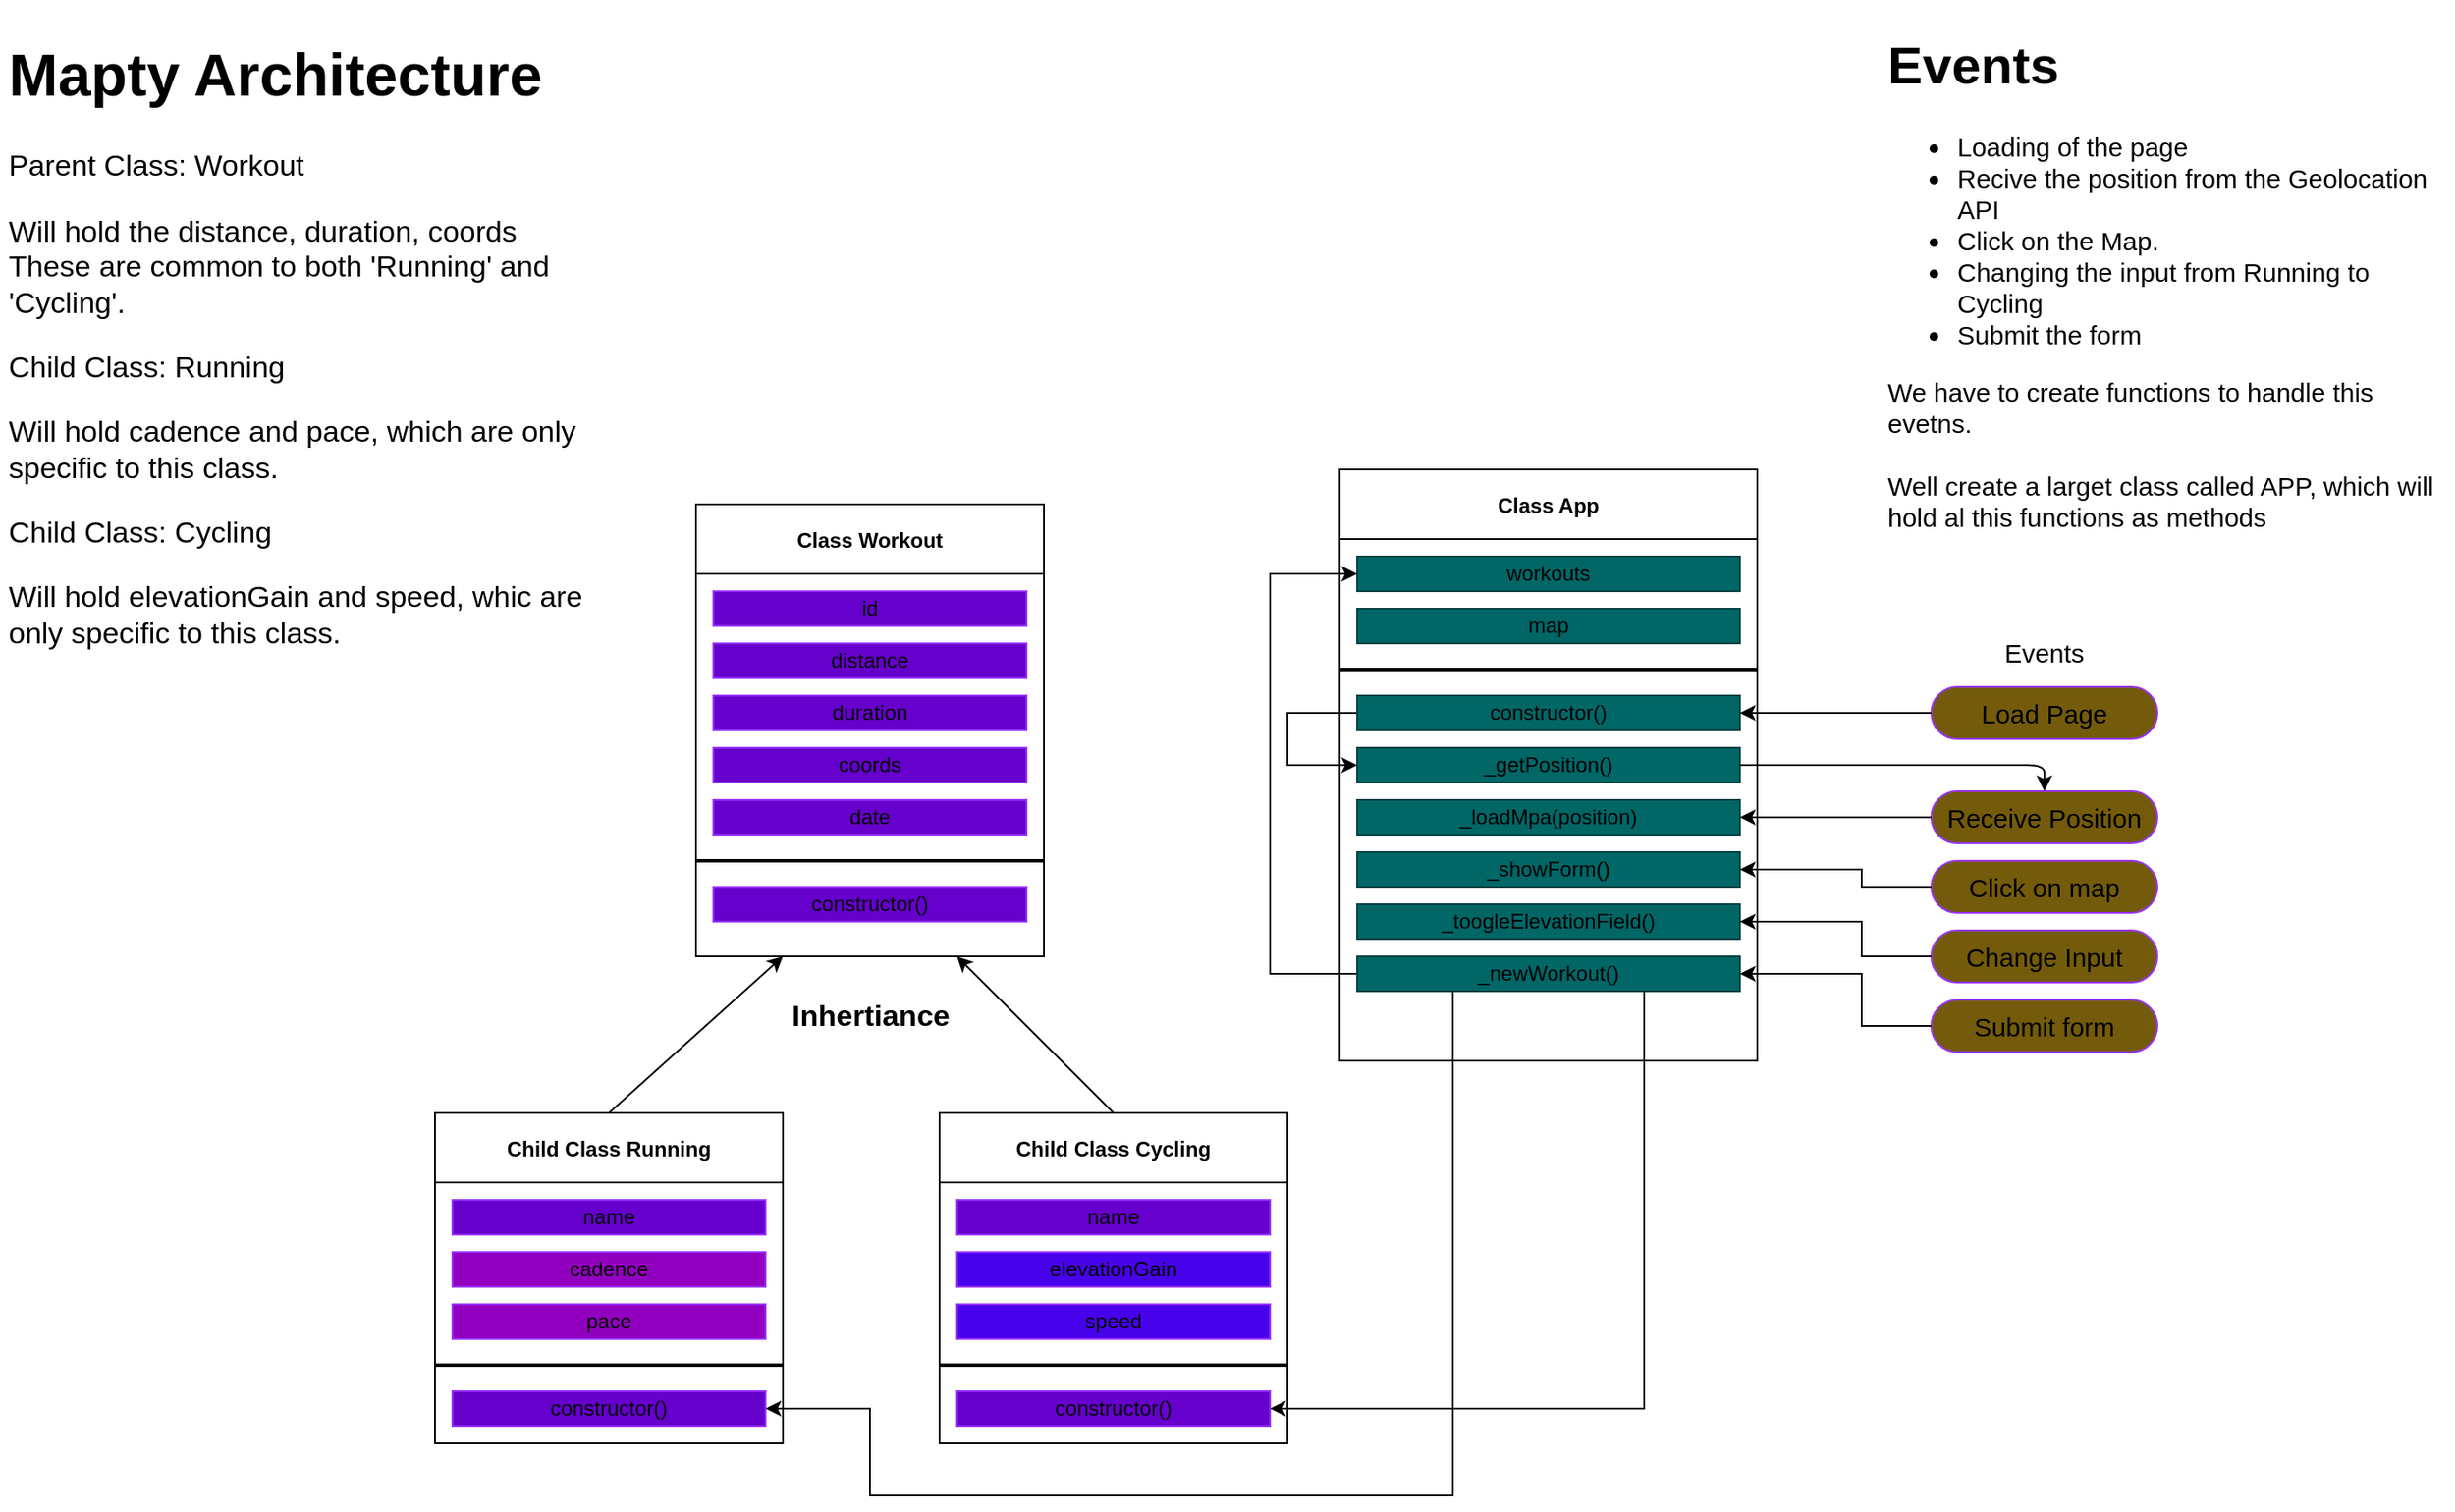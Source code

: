<mxfile>
    <diagram id="M8T6_hn9bt3uS4-zi-bB" name="Page-1">
        <mxGraphModel dx="2494" dy="1417" grid="0" gridSize="10" guides="1" tooltips="1" connect="1" arrows="1" fold="1" page="0" pageScale="1" pageWidth="1100" pageHeight="850" background="none" math="0" shadow="0">
            <root>
                <mxCell id="0"/>
                <mxCell id="1" parent="0"/>
                <mxCell id="2" value="Class Workout" style="swimlane;startSize=40;" parent="1" vertex="1">
                    <mxGeometry x="-610" y="-510" width="200" height="260" as="geometry">
                        <mxRectangle x="130" y="180" width="130" height="40" as="alternateBounds"/>
                    </mxGeometry>
                </mxCell>
                <mxCell id="7" value="" style="line;strokeWidth=2;html=1;labelBackgroundColor=none;labelBorderColor=none;fontColor=default;fillColor=#0066CC;" parent="2" vertex="1">
                    <mxGeometry y="200" width="200" height="10" as="geometry"/>
                </mxCell>
                <mxCell id="10" value="id" style="whiteSpace=wrap;html=1;labelBackgroundColor=none;labelBorderColor=none;fontColor=default;strokeColor=#9933FF;fillColor=#6600CC;" parent="2" vertex="1">
                    <mxGeometry x="10" y="50" width="180" height="20" as="geometry"/>
                </mxCell>
                <mxCell id="11" value="distance" style="whiteSpace=wrap;html=1;labelBackgroundColor=none;labelBorderColor=none;fontColor=default;strokeColor=#9933FF;fillColor=#6600CC;" parent="2" vertex="1">
                    <mxGeometry x="10" y="80" width="180" height="20" as="geometry"/>
                </mxCell>
                <mxCell id="12" value="duration" style="whiteSpace=wrap;html=1;labelBackgroundColor=none;labelBorderColor=none;fontColor=default;strokeColor=#9933FF;fillColor=#6600CC;" parent="2" vertex="1">
                    <mxGeometry x="10" y="110" width="180" height="20" as="geometry"/>
                </mxCell>
                <mxCell id="13" value="coords" style="whiteSpace=wrap;html=1;labelBackgroundColor=none;labelBorderColor=none;fontColor=default;strokeColor=#9933FF;fillColor=#6600CC;" parent="2" vertex="1">
                    <mxGeometry x="10" y="140" width="180" height="20" as="geometry"/>
                </mxCell>
                <mxCell id="14" value="date" style="whiteSpace=wrap;html=1;labelBackgroundColor=none;labelBorderColor=none;fontColor=default;strokeColor=#9933FF;fillColor=#6600CC;" parent="2" vertex="1">
                    <mxGeometry x="10" y="170" width="180" height="20" as="geometry"/>
                </mxCell>
                <mxCell id="15" value="constructor()" style="whiteSpace=wrap;html=1;labelBackgroundColor=none;labelBorderColor=none;fontColor=default;strokeColor=#9933FF;fillColor=#6600CC;" parent="2" vertex="1">
                    <mxGeometry x="10" y="220" width="180" height="20" as="geometry"/>
                </mxCell>
                <mxCell id="16" value="Inhertiance" style="text;strokeColor=none;fillColor=none;html=1;fontSize=17;fontStyle=1;verticalAlign=middle;align=center;labelBackgroundColor=none;labelBorderColor=none;fontColor=default;" parent="1" vertex="1">
                    <mxGeometry x="-582.5" y="-230" width="145" height="30" as="geometry"/>
                </mxCell>
                <mxCell id="31" style="edgeStyle=none;html=1;exitX=0.5;exitY=0;exitDx=0;exitDy=0;entryX=0.25;entryY=1;entryDx=0;entryDy=0;fontSize=17;fontColor=default;" parent="1" source="17" target="2" edge="1">
                    <mxGeometry relative="1" as="geometry"/>
                </mxCell>
                <mxCell id="17" value="Child Class Running" style="swimlane;startSize=40;" parent="1" vertex="1">
                    <mxGeometry x="-760" y="-160" width="200" height="190" as="geometry">
                        <mxRectangle x="130" y="180" width="130" height="40" as="alternateBounds"/>
                    </mxGeometry>
                </mxCell>
                <mxCell id="18" value="" style="line;strokeWidth=2;html=1;labelBackgroundColor=none;labelBorderColor=none;fontColor=default;fillColor=#0066CC;" parent="17" vertex="1">
                    <mxGeometry y="80" width="200" height="130" as="geometry"/>
                </mxCell>
                <mxCell id="19" value="name" style="whiteSpace=wrap;html=1;labelBackgroundColor=none;labelBorderColor=none;fontColor=default;strokeColor=#9933FF;fillColor=#6600CC;" parent="17" vertex="1">
                    <mxGeometry x="10" y="50" width="180" height="20" as="geometry"/>
                </mxCell>
                <mxCell id="20" value="cadence" style="whiteSpace=wrap;html=1;labelBackgroundColor=none;labelBorderColor=none;fontColor=default;strokeColor=#9933FF;fillColor=#9200BF;" parent="17" vertex="1">
                    <mxGeometry x="10" y="80" width="180" height="20" as="geometry"/>
                </mxCell>
                <mxCell id="21" value="pace" style="whiteSpace=wrap;html=1;labelBackgroundColor=none;labelBorderColor=none;fontColor=default;strokeColor=#9933FF;fillColor=#9200BF;" parent="17" vertex="1">
                    <mxGeometry x="10" y="110" width="180" height="20" as="geometry"/>
                </mxCell>
                <mxCell id="24" value="constructor()" style="whiteSpace=wrap;html=1;labelBackgroundColor=none;labelBorderColor=none;fontColor=default;strokeColor=#9933FF;fillColor=#6600CC;" parent="17" vertex="1">
                    <mxGeometry x="10" y="160" width="180" height="20" as="geometry"/>
                </mxCell>
                <mxCell id="32" style="edgeStyle=none;html=1;exitX=0.5;exitY=0;exitDx=0;exitDy=0;entryX=0.75;entryY=1;entryDx=0;entryDy=0;fontSize=17;fontColor=default;" parent="1" source="25" target="2" edge="1">
                    <mxGeometry relative="1" as="geometry"/>
                </mxCell>
                <mxCell id="25" value="Child Class Cycling" style="swimlane;startSize=40;" parent="1" vertex="1">
                    <mxGeometry x="-470" y="-160" width="200" height="190" as="geometry">
                        <mxRectangle x="-470" y="-160" width="130" height="40" as="alternateBounds"/>
                    </mxGeometry>
                </mxCell>
                <mxCell id="26" value="" style="line;strokeWidth=2;html=1;labelBackgroundColor=none;labelBorderColor=none;fontColor=default;fillColor=#0066CC;" parent="25" vertex="1">
                    <mxGeometry y="80" width="200" height="130" as="geometry"/>
                </mxCell>
                <mxCell id="27" value="name" style="whiteSpace=wrap;html=1;labelBackgroundColor=none;labelBorderColor=none;fontColor=default;strokeColor=#9933FF;fillColor=#6600CC;" parent="25" vertex="1">
                    <mxGeometry x="10" y="50" width="180" height="20" as="geometry"/>
                </mxCell>
                <mxCell id="28" value="elevationGain" style="whiteSpace=wrap;html=1;labelBackgroundColor=none;labelBorderColor=none;fontColor=default;strokeColor=#9933FF;fillColor=#4802EB;" parent="25" vertex="1">
                    <mxGeometry x="10" y="80" width="180" height="20" as="geometry"/>
                </mxCell>
                <mxCell id="29" value="speed" style="whiteSpace=wrap;html=1;labelBackgroundColor=none;labelBorderColor=none;fontColor=default;strokeColor=#9933FF;fillColor=#4802EB;" parent="25" vertex="1">
                    <mxGeometry x="10" y="110" width="180" height="20" as="geometry"/>
                </mxCell>
                <mxCell id="30" value="constructor()" style="whiteSpace=wrap;html=1;labelBackgroundColor=none;labelBorderColor=none;fontColor=default;strokeColor=#9933FF;fillColor=#6600CC;" parent="25" vertex="1">
                    <mxGeometry x="10" y="160" width="180" height="20" as="geometry"/>
                </mxCell>
                <mxCell id="34" value="&lt;h1&gt;Mapty Architecture&lt;/h1&gt;&lt;p&gt;Parent Class: Workout&lt;/p&gt;&lt;p&gt;Will hold the distance, duration, coords&lt;br&gt;These are common to both 'Running' and 'Cycling'.&lt;/p&gt;&lt;p&gt;Child Class: Running&amp;nbsp;&lt;/p&gt;&lt;p&gt;Will hold cadence and pace, which are only specific to this class.&lt;/p&gt;&lt;p&gt;Child Class: Cycling&lt;/p&gt;&lt;p&gt;Will hold elevationGain and speed, whic are only specific to this class.&lt;/p&gt;" style="text;html=1;strokeColor=none;fillColor=none;spacing=5;spacingTop=-20;whiteSpace=wrap;overflow=hidden;rounded=0;labelBackgroundColor=none;labelBorderColor=none;fontSize=17;fontColor=default;fontStyle=0" parent="1" vertex="1">
                    <mxGeometry x="-1010" y="-790" width="370" height="390" as="geometry"/>
                </mxCell>
                <mxCell id="41" value="&lt;h1&gt;Events&lt;/h1&gt;&lt;div&gt;&lt;ul&gt;&lt;li&gt;Loading of the page&lt;/li&gt;&lt;li&gt;&lt;span&gt;Recive the position from the Geolocation API&lt;/span&gt;&lt;/li&gt;&lt;li&gt;&lt;span&gt;Click on the Map.&lt;/span&gt;&lt;/li&gt;&lt;li&gt;&lt;span&gt;Changing the input from Running to Cycling&lt;/span&gt;&lt;/li&gt;&lt;li&gt;&lt;span&gt;Submit the form&lt;/span&gt;&lt;/li&gt;&lt;/ul&gt;&lt;div&gt;We have to create functions to handle this evetns.&lt;/div&gt;&lt;/div&gt;&lt;div&gt;&lt;br&gt;&lt;/div&gt;&lt;div&gt;Well create a larget class called APP, which will hold al this functions as methods&lt;/div&gt;" style="text;html=1;strokeColor=none;fillColor=none;spacing=5;spacingTop=-20;whiteSpace=wrap;overflow=hidden;rounded=0;labelBackgroundColor=none;labelBorderColor=none;fontSize=15;fontColor=default;" parent="1" vertex="1">
                    <mxGeometry x="70" y="-790" width="330" height="340" as="geometry"/>
                </mxCell>
                <mxCell id="42" value="" style="group" parent="1" vertex="1" connectable="0">
                    <mxGeometry x="100" y="-440" width="130" height="220" as="geometry"/>
                </mxCell>
                <mxCell id="35" value="Load Page" style="rounded=1;whiteSpace=wrap;html=1;labelBackgroundColor=none;labelBorderColor=none;fontSize=15;fontColor=default;strokeColor=#9933FF;fillColor=#735B0B;arcSize=50;" parent="42" vertex="1">
                    <mxGeometry y="35" width="130" height="30" as="geometry"/>
                </mxCell>
                <mxCell id="36" value="Receive Position" style="rounded=1;whiteSpace=wrap;html=1;labelBackgroundColor=none;labelBorderColor=none;fontSize=15;fontColor=default;strokeColor=#9933FF;fillColor=#735B0B;arcSize=50;" parent="42" vertex="1">
                    <mxGeometry y="95" width="130" height="30" as="geometry"/>
                </mxCell>
                <mxCell id="37" value="Click on map" style="rounded=1;whiteSpace=wrap;html=1;labelBackgroundColor=none;labelBorderColor=none;fontSize=15;fontColor=default;strokeColor=#9933FF;fillColor=#735B0B;arcSize=50;" parent="42" vertex="1">
                    <mxGeometry y="135" width="130" height="30" as="geometry"/>
                </mxCell>
                <mxCell id="38" value="Change Input" style="rounded=1;whiteSpace=wrap;html=1;labelBackgroundColor=none;labelBorderColor=none;fontSize=15;fontColor=default;strokeColor=#9933FF;fillColor=#735B0B;arcSize=50;" parent="42" vertex="1">
                    <mxGeometry y="175" width="130" height="30" as="geometry"/>
                </mxCell>
                <mxCell id="39" value="Submit form" style="rounded=1;whiteSpace=wrap;html=1;labelBackgroundColor=none;labelBorderColor=none;fontSize=15;fontColor=default;strokeColor=#9933FF;fillColor=#735B0B;arcSize=50;" parent="42" vertex="1">
                    <mxGeometry y="215" width="130" height="30" as="geometry"/>
                </mxCell>
                <mxCell id="40" value="Events" style="text;html=1;strokeColor=none;fillColor=none;align=center;verticalAlign=middle;whiteSpace=wrap;rounded=0;labelBackgroundColor=none;labelBorderColor=none;fontSize=15;fontColor=default;" parent="42" vertex="1">
                    <mxGeometry x="35" width="60" height="30" as="geometry"/>
                </mxCell>
                <mxCell id="43" value="Class App" style="swimlane;startSize=40;" parent="1" vertex="1">
                    <mxGeometry x="-240" y="-530" width="240" height="340" as="geometry">
                        <mxRectangle x="130" y="180" width="130" height="40" as="alternateBounds"/>
                    </mxGeometry>
                </mxCell>
                <mxCell id="44" value="" style="line;strokeWidth=2;html=1;labelBackgroundColor=none;labelBorderColor=none;fontColor=default;fillColor=#0066CC;" parent="43" vertex="1">
                    <mxGeometry y="110" width="240" height="10" as="geometry"/>
                </mxCell>
                <mxCell id="45" value="workouts" style="whiteSpace=wrap;html=1;labelBackgroundColor=none;labelBorderColor=none;fontColor=default;strokeColor=#004040;fillColor=#006666;" parent="43" vertex="1">
                    <mxGeometry x="10" y="50" width="220" height="20" as="geometry"/>
                </mxCell>
                <mxCell id="52" value="map" style="whiteSpace=wrap;html=1;labelBackgroundColor=none;labelBorderColor=none;fontColor=default;strokeColor=#004040;fillColor=#006666;" parent="43" vertex="1">
                    <mxGeometry x="10" y="80" width="220" height="20" as="geometry"/>
                </mxCell>
                <mxCell id="66" style="edgeStyle=none;rounded=0;html=1;exitX=0;exitY=0.5;exitDx=0;exitDy=0;entryX=0;entryY=0.5;entryDx=0;entryDy=0;fontSize=15;fontColor=default;" parent="43" source="53" target="54" edge="1">
                    <mxGeometry relative="1" as="geometry">
                        <Array as="points">
                            <mxPoint x="-30" y="140"/>
                            <mxPoint x="-30" y="170"/>
                        </Array>
                    </mxGeometry>
                </mxCell>
                <mxCell id="53" value="constructor()" style="whiteSpace=wrap;html=1;labelBackgroundColor=none;labelBorderColor=none;fontColor=default;strokeColor=#004040;fillColor=#006666;" parent="43" vertex="1">
                    <mxGeometry x="10" y="130" width="220" height="20" as="geometry"/>
                </mxCell>
                <mxCell id="54" value="_getPosition()" style="whiteSpace=wrap;html=1;labelBackgroundColor=none;labelBorderColor=none;fontColor=default;strokeColor=#004040;fillColor=#006666;" parent="43" vertex="1">
                    <mxGeometry x="10" y="160" width="220" height="20" as="geometry"/>
                </mxCell>
                <mxCell id="55" value="_loadMpa(position)" style="whiteSpace=wrap;html=1;labelBackgroundColor=none;labelBorderColor=none;fontColor=default;strokeColor=#004040;fillColor=#006666;" parent="43" vertex="1">
                    <mxGeometry x="10" y="190" width="220" height="20" as="geometry"/>
                </mxCell>
                <mxCell id="56" value="_showForm()" style="whiteSpace=wrap;html=1;labelBackgroundColor=none;labelBorderColor=none;fontColor=default;strokeColor=#004040;fillColor=#006666;" parent="43" vertex="1">
                    <mxGeometry x="10" y="220" width="220" height="20" as="geometry"/>
                </mxCell>
                <mxCell id="57" value="_toogleElevationField()" style="whiteSpace=wrap;html=1;labelBackgroundColor=none;labelBorderColor=none;fontColor=default;strokeColor=#004040;fillColor=#006666;" parent="43" vertex="1">
                    <mxGeometry x="10" y="250" width="220" height="20" as="geometry"/>
                </mxCell>
                <mxCell id="68" style="edgeStyle=none;rounded=0;html=1;exitX=0;exitY=0.5;exitDx=0;exitDy=0;entryX=0;entryY=0.5;entryDx=0;entryDy=0;fontSize=15;fontColor=default;" parent="43" source="58" target="45" edge="1">
                    <mxGeometry relative="1" as="geometry">
                        <Array as="points">
                            <mxPoint x="-40" y="290"/>
                            <mxPoint x="-40" y="60"/>
                        </Array>
                    </mxGeometry>
                </mxCell>
                <mxCell id="58" value="_newWorkout()" style="whiteSpace=wrap;html=1;labelBackgroundColor=none;labelBorderColor=none;fontColor=default;strokeColor=#004040;fillColor=#006666;" parent="43" vertex="1">
                    <mxGeometry x="10" y="280" width="220" height="20" as="geometry"/>
                </mxCell>
                <mxCell id="59" style="edgeStyle=none;html=1;exitX=0;exitY=0.5;exitDx=0;exitDy=0;entryX=1;entryY=0.5;entryDx=0;entryDy=0;fontSize=15;fontColor=default;" parent="1" source="35" target="53" edge="1">
                    <mxGeometry relative="1" as="geometry"/>
                </mxCell>
                <mxCell id="61" style="edgeStyle=none;html=1;exitX=0;exitY=0.5;exitDx=0;exitDy=0;entryX=1;entryY=0.5;entryDx=0;entryDy=0;fontSize=15;fontColor=default;" parent="1" source="36" target="55" edge="1">
                    <mxGeometry relative="1" as="geometry"/>
                </mxCell>
                <mxCell id="62" style="edgeStyle=none;html=1;exitX=0;exitY=0.5;exitDx=0;exitDy=0;entryX=1;entryY=0.5;entryDx=0;entryDy=0;fontSize=15;fontColor=default;rounded=0;" parent="1" source="37" target="56" edge="1">
                    <mxGeometry relative="1" as="geometry">
                        <Array as="points">
                            <mxPoint x="60" y="-290"/>
                            <mxPoint x="60" y="-300"/>
                        </Array>
                    </mxGeometry>
                </mxCell>
                <mxCell id="63" style="edgeStyle=none;html=1;exitX=0;exitY=0.5;exitDx=0;exitDy=0;entryX=1;entryY=0.5;entryDx=0;entryDy=0;fontSize=15;fontColor=default;rounded=0;" parent="1" source="38" target="57" edge="1">
                    <mxGeometry relative="1" as="geometry">
                        <Array as="points">
                            <mxPoint x="60" y="-250"/>
                            <mxPoint x="60" y="-270"/>
                        </Array>
                    </mxGeometry>
                </mxCell>
                <mxCell id="64" style="edgeStyle=none;html=1;exitX=0;exitY=0.5;exitDx=0;exitDy=0;entryX=1;entryY=0.5;entryDx=0;entryDy=0;fontSize=15;fontColor=default;rounded=0;" parent="1" source="39" target="58" edge="1">
                    <mxGeometry relative="1" as="geometry">
                        <Array as="points">
                            <mxPoint x="60" y="-210"/>
                            <mxPoint x="60" y="-240"/>
                        </Array>
                    </mxGeometry>
                </mxCell>
                <mxCell id="70" style="edgeStyle=none;rounded=0;html=1;exitX=0.75;exitY=1;exitDx=0;exitDy=0;entryX=1;entryY=0.5;entryDx=0;entryDy=0;fontSize=15;fontColor=default;" parent="1" source="58" target="30" edge="1">
                    <mxGeometry relative="1" as="geometry">
                        <Array as="points">
                            <mxPoint x="-65" y="10"/>
                        </Array>
                    </mxGeometry>
                </mxCell>
                <mxCell id="72" style="edgeStyle=none;rounded=0;html=1;exitX=0.25;exitY=1;exitDx=0;exitDy=0;entryX=1;entryY=0.5;entryDx=0;entryDy=0;fontSize=15;fontColor=default;" parent="1" source="58" target="24" edge="1">
                    <mxGeometry relative="1" as="geometry">
                        <Array as="points">
                            <mxPoint x="-175" y="60"/>
                            <mxPoint x="-510" y="60"/>
                            <mxPoint x="-510" y="10"/>
                        </Array>
                    </mxGeometry>
                </mxCell>
                <mxCell id="73" style="edgeStyle=none;html=1;exitX=1;exitY=0.5;exitDx=0;exitDy=0;entryX=0.5;entryY=0;entryDx=0;entryDy=0;" edge="1" parent="1" source="54" target="36">
                    <mxGeometry relative="1" as="geometry">
                        <Array as="points">
                            <mxPoint x="165" y="-360"/>
                        </Array>
                    </mxGeometry>
                </mxCell>
            </root>
        </mxGraphModel>
    </diagram>
</mxfile>